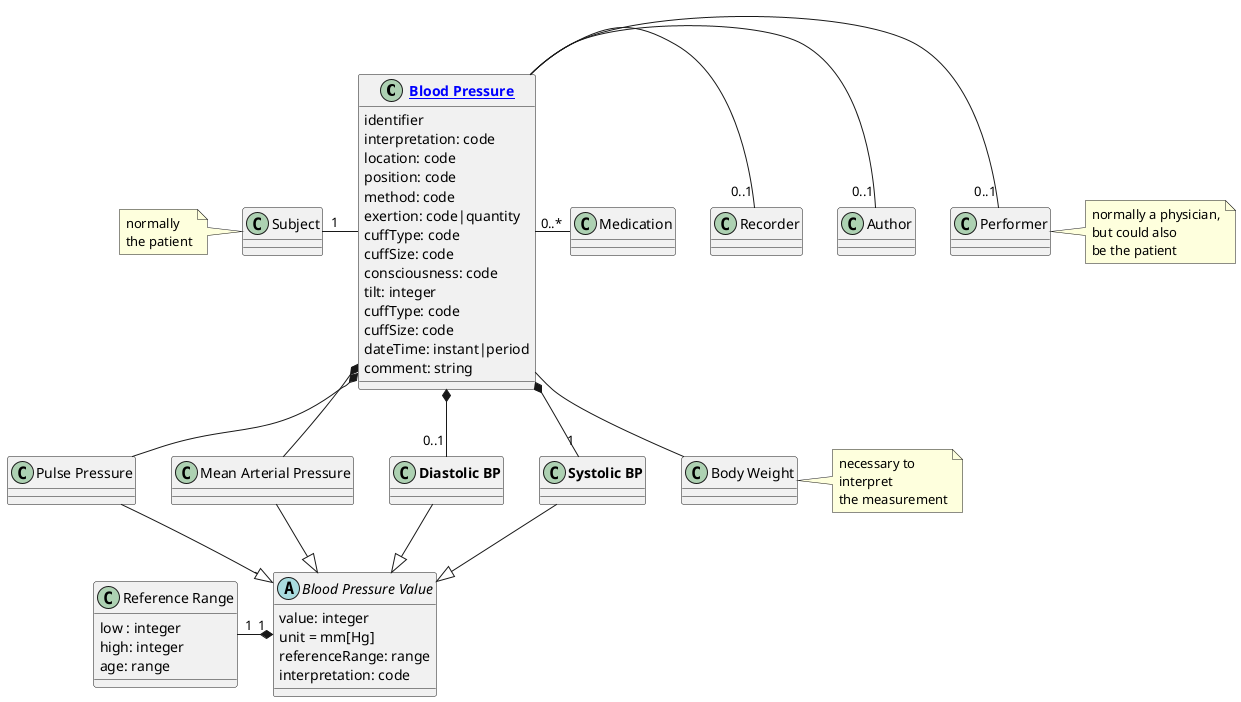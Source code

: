 @startuml

class "**[[StructureDefinition-BloodPressure.html Blood Pressure]]**" as bp {
    identifier
    interpretation: code
    location: code
    position: code
    method: code
    exertion: code|quantity
    cuffType: code
    cuffSize: code
    consciousness: code
    tilt: integer
    cuffType: code
    cuffSize: code
    dateTime: instant|period
    comment: string
}

abstract class "Blood Pressure Value" as bpv {
    value: integer
    unit = mm[Hg]
    referenceRange: range
    interpretation: code
}

class "**Systolic BP**" as syst
class "**Diastolic BP**" as diast
class "Mean Arterial Pressure" as mabp
class "Pulse Pressure" as pbp

class "Reference Range" as rr {
    low : integer
    high: integer
    age: range
}

class "Body Weight" as bw
Note right of bw
necessary to
interpret
the measurement
end Note
class "Medication" as med
class "Author" as a
class "Performer" as p
Note right of p
normally a physician,
but could also
be the patient
end Note

class "Recorder" as r
class "Subject" as s
Note left of s
normally
the patient
end Note

bpv <|-up- syst
bpv <|-up- diast
bpv <|-up- mabp
bpv <|-up- pbp
bpv "1" *-left- "1" rr

bp -right- "0..1" a
bp -right- "0..1" p
bp -right- "0..1" r
bp -left- "1" s
bp -- bw
bp -right- "0..*" med

bp *-- "1" syst
bp *-- "0..1" diast
bp *-- mabp
bp *-- pbp

@enduml